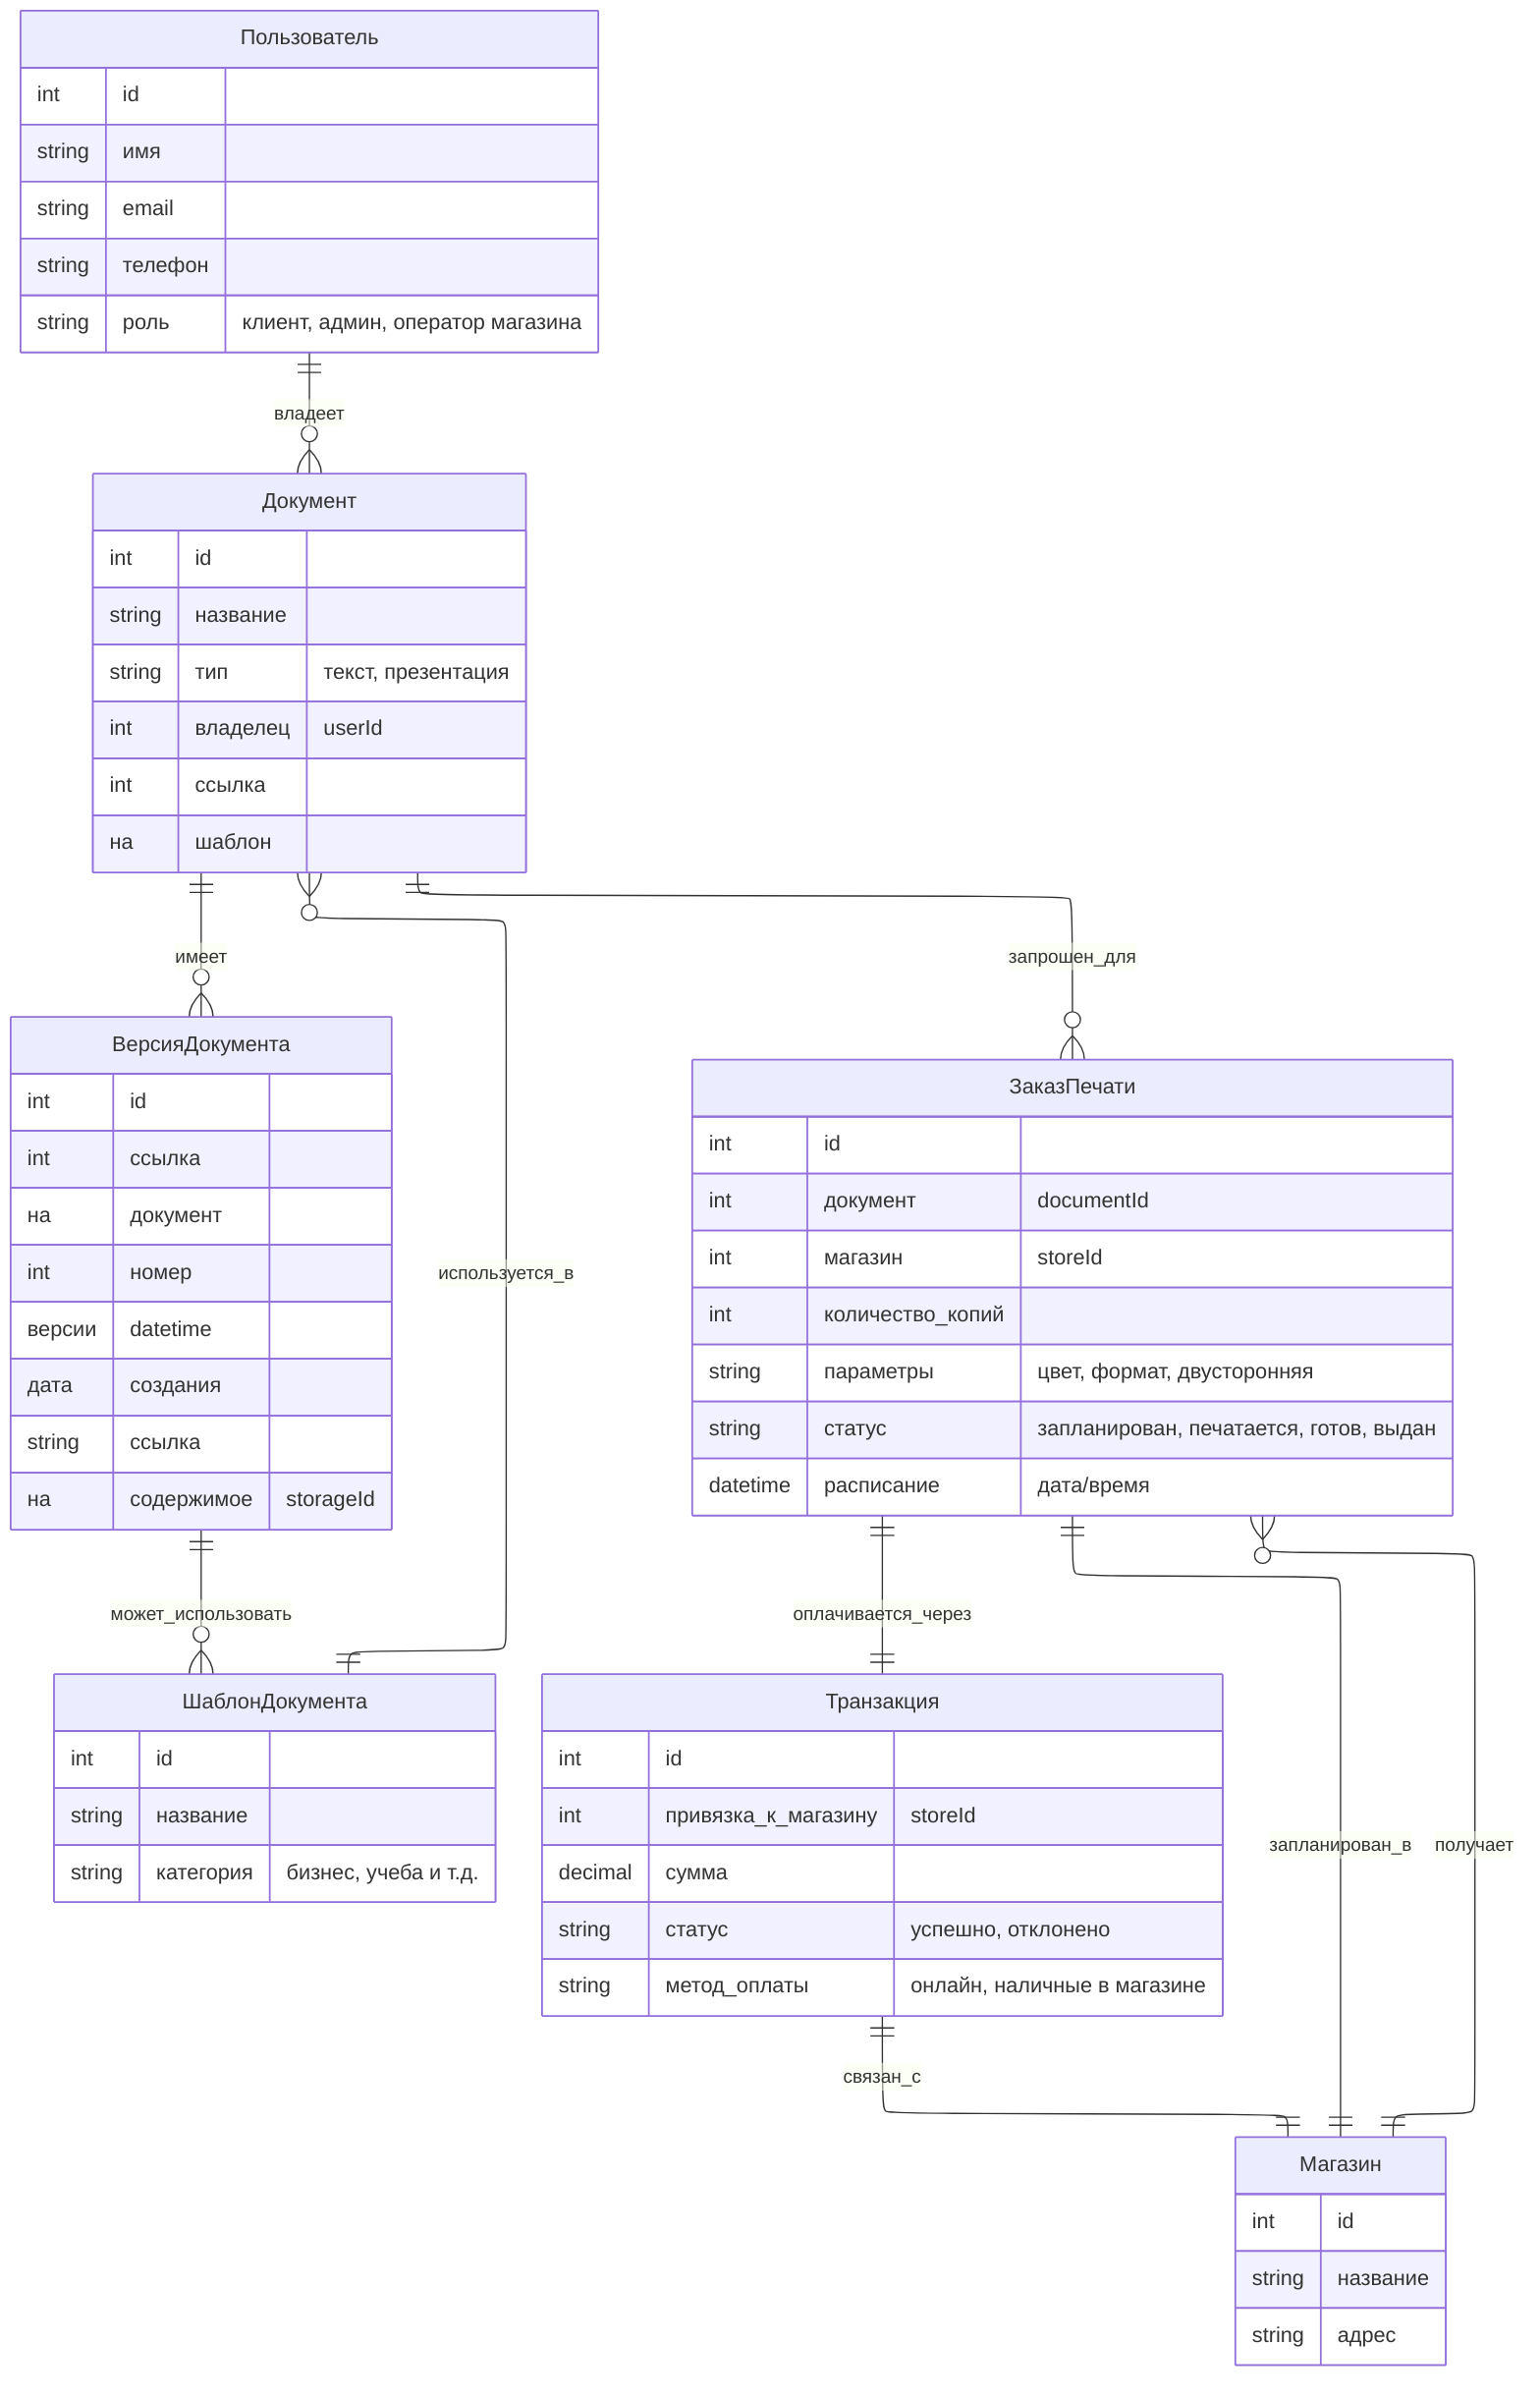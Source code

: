 ---
config:
  layout: elk
---

erDiagram
    Пользователь ||--o{ Документ : владеет
    Пользователь {
        int id
        string имя
        string email
        string телефон
        string роль "клиент, админ, оператор магазина"
    }

    Документ ||--o{ ВерсияДокумента : имеет
    Документ ||--o{ ЗаказПечати : запрошен_для
    Документ {
        int id
        string название
        string тип "текст, презентация"
        int владелец "userId"
        int ссылка на шаблон
    }

    ВерсияДокумента ||--o{ ШаблонДокумента :  может_использовать
    ВерсияДокумента {
        int id
        int ссылка на документ
        int номер версии
        datetime дата создания
        string ссылка на содержимое "storageId"
    }

    ШаблонДокумента ||--o{ Документ :  используется_в
    ШаблонДокумента {
        int id
        string название
        string категория "бизнес, учеба и т.д."
    }

    ЗаказПечати ||--|| Транзакция : оплачивается_через
    ЗаказПечати ||--|| Магазин : запланирован_в
    ЗаказПечати {
        int id
        int документ "documentId"
        int магазин "storeId"
        int количество_копий
        string параметры "цвет, формат, двусторонняя"
        string статус "запланирован, печатается, готов, выдан"
        datetime расписание "дата/время"
    }

    Транзакция ||--|| Магазин : связан_с
    Транзакция {
        int id
        int привязка_к_магазину "storeId"
        decimal сумма
        string статус "успешно, отклонено"
        string метод_оплаты "онлайн, наличные в магазине"
    }

    Магазин ||--o{ ЗаказПечати : получает
    Магазин {
        int id
        string название
        string адрес
    }